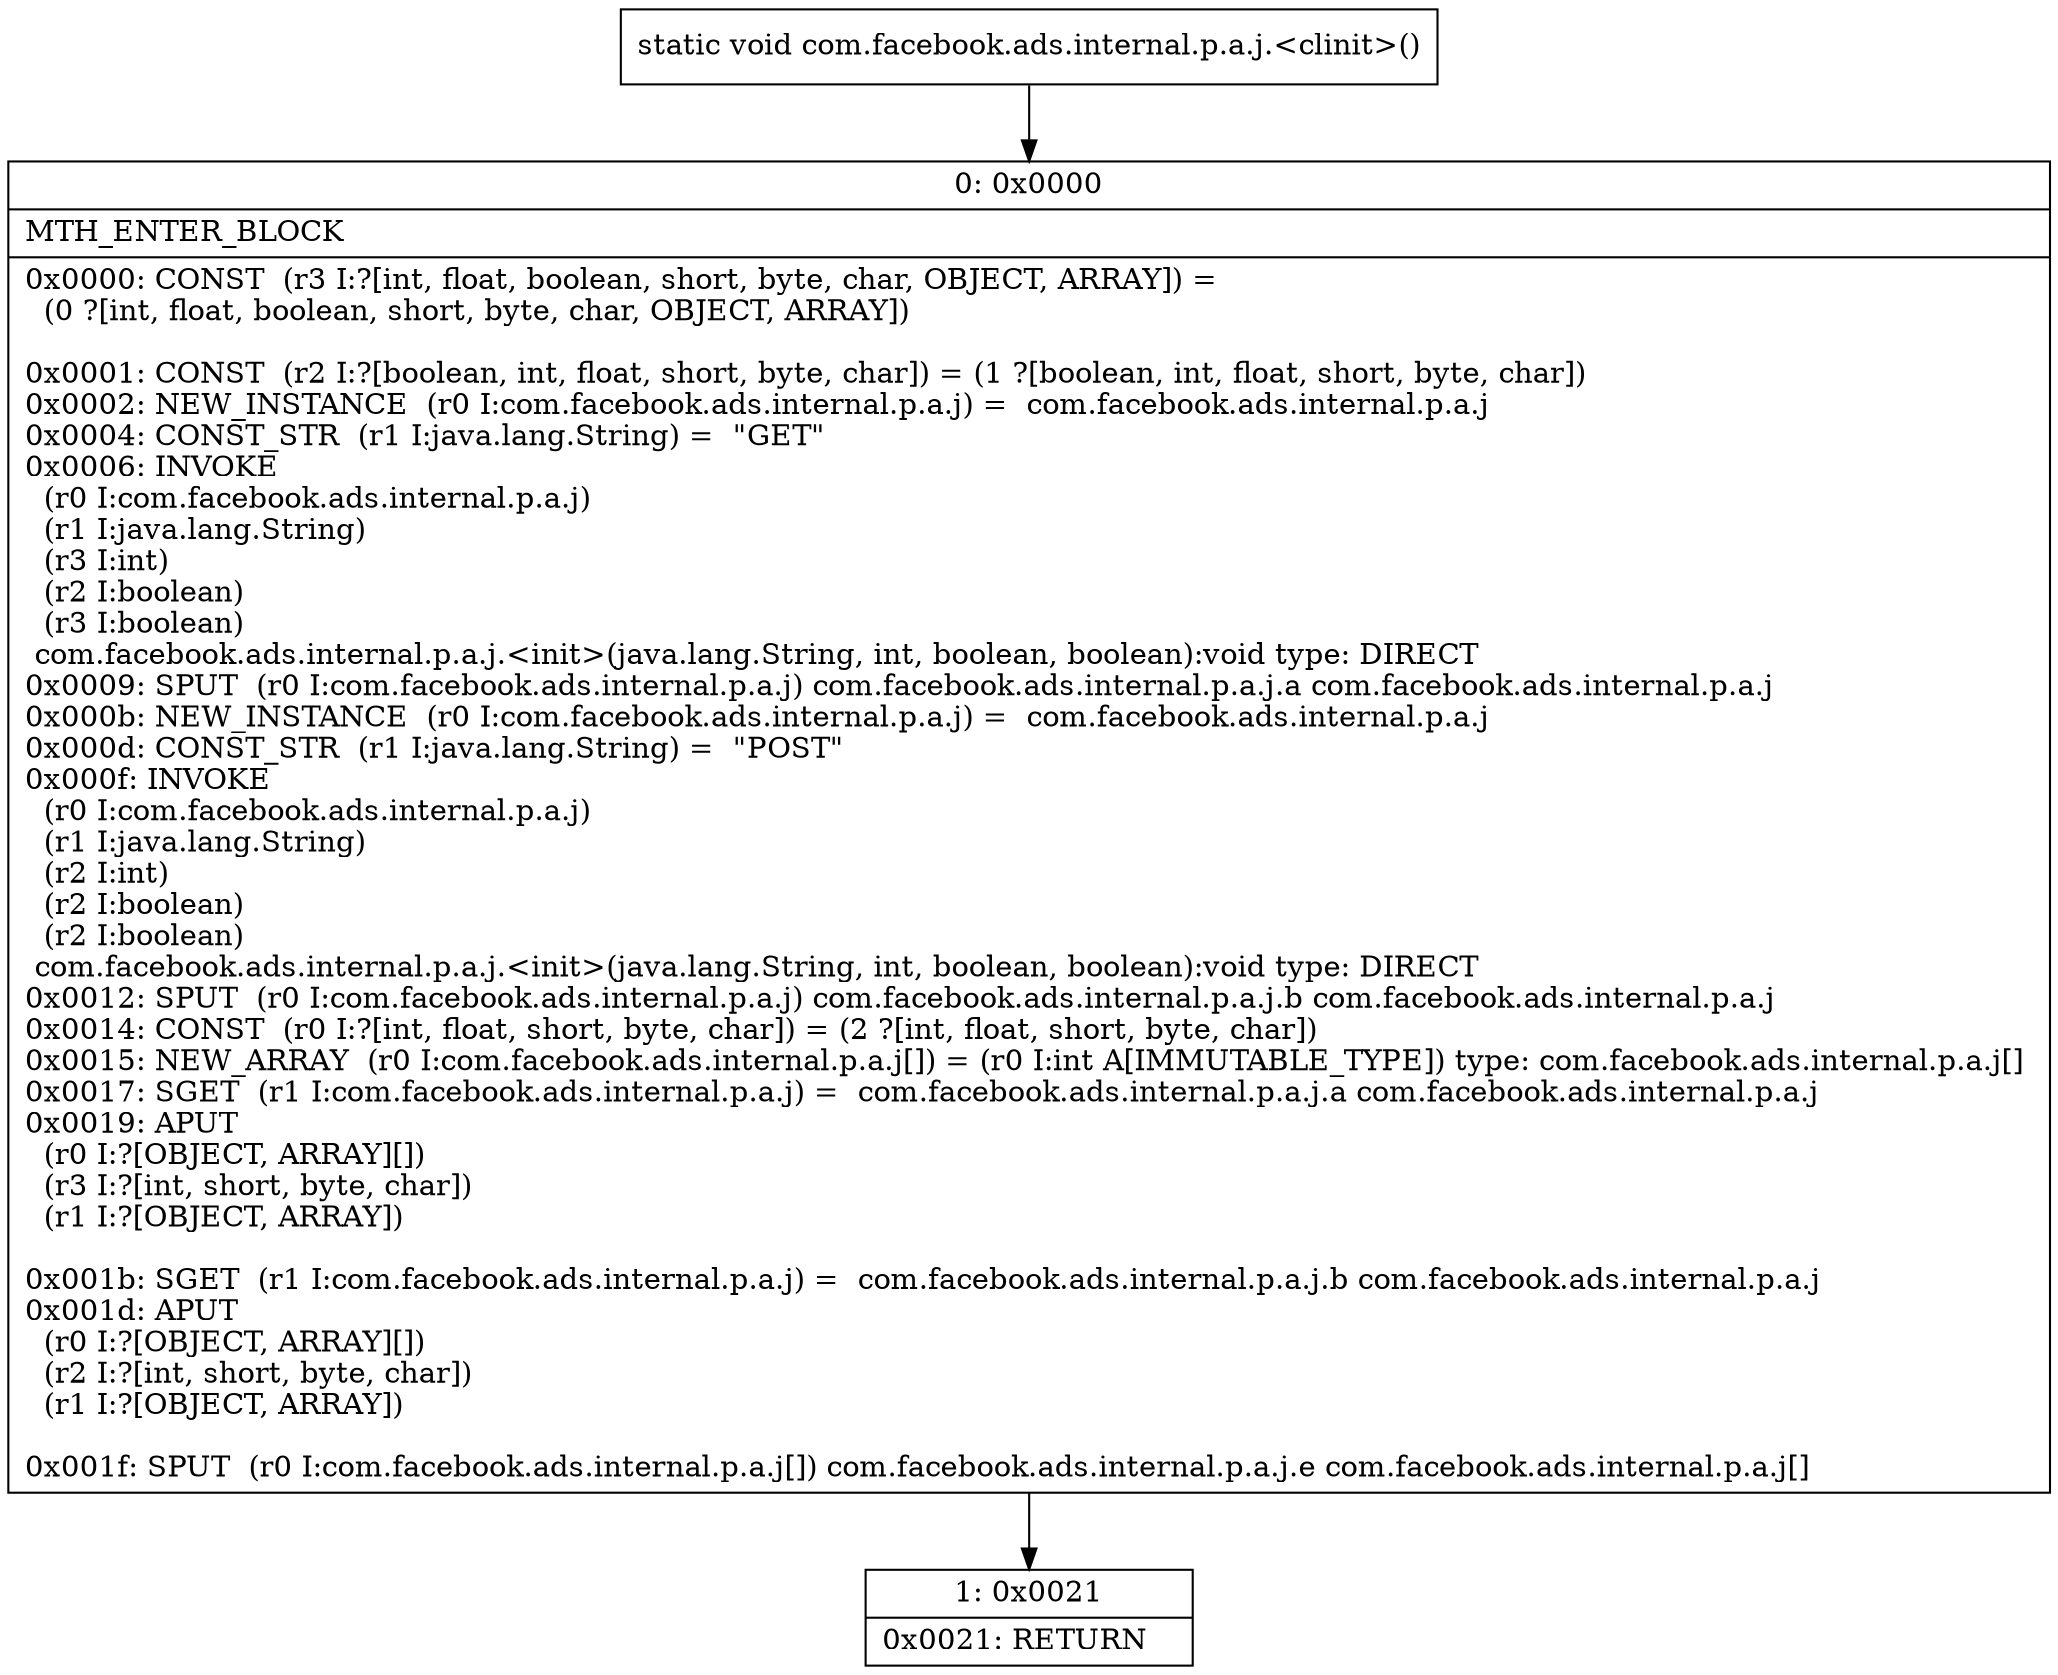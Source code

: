 digraph "CFG forcom.facebook.ads.internal.p.a.j.\<clinit\>()V" {
Node_0 [shape=record,label="{0\:\ 0x0000|MTH_ENTER_BLOCK\l|0x0000: CONST  (r3 I:?[int, float, boolean, short, byte, char, OBJECT, ARRAY]) = \l  (0 ?[int, float, boolean, short, byte, char, OBJECT, ARRAY])\l \l0x0001: CONST  (r2 I:?[boolean, int, float, short, byte, char]) = (1 ?[boolean, int, float, short, byte, char]) \l0x0002: NEW_INSTANCE  (r0 I:com.facebook.ads.internal.p.a.j) =  com.facebook.ads.internal.p.a.j \l0x0004: CONST_STR  (r1 I:java.lang.String) =  \"GET\" \l0x0006: INVOKE  \l  (r0 I:com.facebook.ads.internal.p.a.j)\l  (r1 I:java.lang.String)\l  (r3 I:int)\l  (r2 I:boolean)\l  (r3 I:boolean)\l com.facebook.ads.internal.p.a.j.\<init\>(java.lang.String, int, boolean, boolean):void type: DIRECT \l0x0009: SPUT  (r0 I:com.facebook.ads.internal.p.a.j) com.facebook.ads.internal.p.a.j.a com.facebook.ads.internal.p.a.j \l0x000b: NEW_INSTANCE  (r0 I:com.facebook.ads.internal.p.a.j) =  com.facebook.ads.internal.p.a.j \l0x000d: CONST_STR  (r1 I:java.lang.String) =  \"POST\" \l0x000f: INVOKE  \l  (r0 I:com.facebook.ads.internal.p.a.j)\l  (r1 I:java.lang.String)\l  (r2 I:int)\l  (r2 I:boolean)\l  (r2 I:boolean)\l com.facebook.ads.internal.p.a.j.\<init\>(java.lang.String, int, boolean, boolean):void type: DIRECT \l0x0012: SPUT  (r0 I:com.facebook.ads.internal.p.a.j) com.facebook.ads.internal.p.a.j.b com.facebook.ads.internal.p.a.j \l0x0014: CONST  (r0 I:?[int, float, short, byte, char]) = (2 ?[int, float, short, byte, char]) \l0x0015: NEW_ARRAY  (r0 I:com.facebook.ads.internal.p.a.j[]) = (r0 I:int A[IMMUTABLE_TYPE]) type: com.facebook.ads.internal.p.a.j[] \l0x0017: SGET  (r1 I:com.facebook.ads.internal.p.a.j) =  com.facebook.ads.internal.p.a.j.a com.facebook.ads.internal.p.a.j \l0x0019: APUT  \l  (r0 I:?[OBJECT, ARRAY][])\l  (r3 I:?[int, short, byte, char])\l  (r1 I:?[OBJECT, ARRAY])\l \l0x001b: SGET  (r1 I:com.facebook.ads.internal.p.a.j) =  com.facebook.ads.internal.p.a.j.b com.facebook.ads.internal.p.a.j \l0x001d: APUT  \l  (r0 I:?[OBJECT, ARRAY][])\l  (r2 I:?[int, short, byte, char])\l  (r1 I:?[OBJECT, ARRAY])\l \l0x001f: SPUT  (r0 I:com.facebook.ads.internal.p.a.j[]) com.facebook.ads.internal.p.a.j.e com.facebook.ads.internal.p.a.j[] \l}"];
Node_1 [shape=record,label="{1\:\ 0x0021|0x0021: RETURN   \l}"];
MethodNode[shape=record,label="{static void com.facebook.ads.internal.p.a.j.\<clinit\>() }"];
MethodNode -> Node_0;
Node_0 -> Node_1;
}

